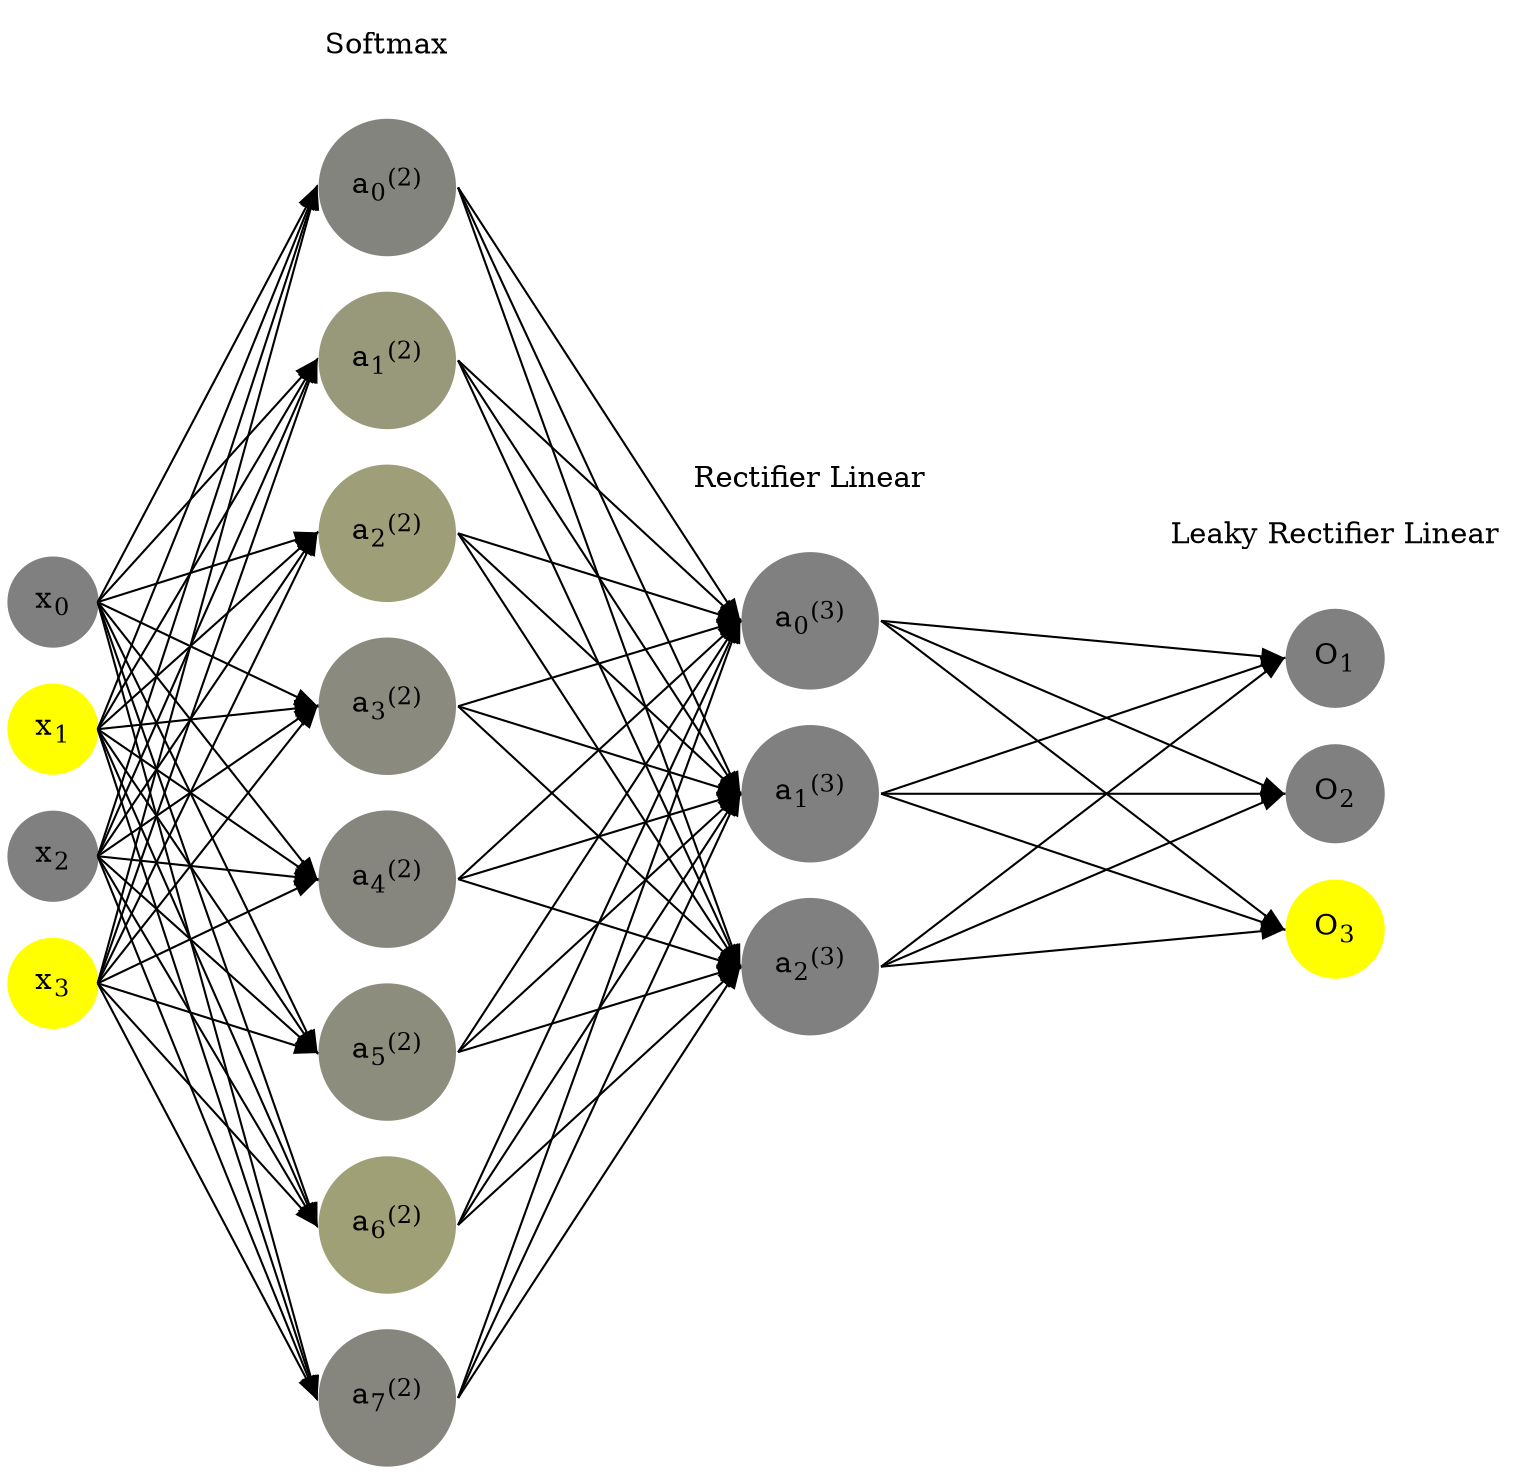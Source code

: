 digraph G {
	rankdir = LR;
	splines=false;
	edge[style=invis];
	ranksep= 1.4;
	{
	node [shape=circle, color="0.1667, 0.0, 0.5", style=filled, fillcolor="0.1667, 0.0, 0.5"];
	x0 [label=<x<sub>0</sub>>];
	}
	{
	node [shape=circle, color="0.1667, 1.0, 1.0", style=filled, fillcolor="0.1667, 1.0, 1.0"];
	x1 [label=<x<sub>1</sub>>];
	}
	{
	node [shape=circle, color="0.1667, 0.0, 0.5", style=filled, fillcolor="0.1667, 0.0, 0.5"];
	x2 [label=<x<sub>2</sub>>];
	}
	{
	node [shape=circle, color="0.1667, 1.0, 1.0", style=filled, fillcolor="0.1667, 1.0, 1.0"];
	x3 [label=<x<sub>3</sub>>];
	}
	{
	node [shape=circle, color="0.1667, 0.031379, 0.515689", style=filled, fillcolor="0.1667, 0.031379, 0.515689"];
	a02 [label=<a<sub>0</sub><sup>(2)</sup>>];
	}
	{
	node [shape=circle, color="0.1667, 0.189441, 0.594720", style=filled, fillcolor="0.1667, 0.189441, 0.594720"];
	a12 [label=<a<sub>1</sub><sup>(2)</sup>>];
	}
	{
	node [shape=circle, color="0.1667, 0.236904, 0.618452", style=filled, fillcolor="0.1667, 0.236904, 0.618452"];
	a22 [label=<a<sub>2</sub><sup>(2)</sup>>];
	}
	{
	node [shape=circle, color="0.1667, 0.079856, 0.539928", style=filled, fillcolor="0.1667, 0.079856, 0.539928"];
	a32 [label=<a<sub>3</sub><sup>(2)</sup>>];
	}
	{
	node [shape=circle, color="0.1667, 0.048666, 0.524333", style=filled, fillcolor="0.1667, 0.048666, 0.524333"];
	a42 [label=<a<sub>4</sub><sup>(2)</sup>>];
	}
	{
	node [shape=circle, color="0.1667, 0.107198, 0.553599", style=filled, fillcolor="0.1667, 0.107198, 0.553599"];
	a52 [label=<a<sub>5</sub><sup>(2)</sup>>];
	}
	{
	node [shape=circle, color="0.1667, 0.256509, 0.628254", style=filled, fillcolor="0.1667, 0.256509, 0.628254"];
	a62 [label=<a<sub>6</sub><sup>(2)</sup>>];
	}
	{
	node [shape=circle, color="0.1667, 0.050047, 0.525024", style=filled, fillcolor="0.1667, 0.050047, 0.525024"];
	a72 [label=<a<sub>7</sub><sup>(2)</sup>>];
	}
	{
	node [shape=circle, color="0.1667, 0.000000, 0.500000", style=filled, fillcolor="0.1667, 0.000000, 0.500000"];
	a03 [label=<a<sub>0</sub><sup>(3)</sup>>];
	}
	{
	node [shape=circle, color="0.1667, 0.000000, 0.500000", style=filled, fillcolor="0.1667, 0.000000, 0.500000"];
	a13 [label=<a<sub>1</sub><sup>(3)</sup>>];
	}
	{
	node [shape=circle, color="0.1667, 0.000000, 0.500000", style=filled, fillcolor="0.1667, 0.000000, 0.500000"];
	a23 [label=<a<sub>2</sub><sup>(3)</sup>>];
	}
	{
	node [shape=circle, color="0.1667, 0.0, 0.5", style=filled, fillcolor="0.1667, 0.0, 0.5"];
	O1 [label=<O<sub>1</sub>>];
	}
	{
	node [shape=circle, color="0.1667, 0.0, 0.5", style=filled, fillcolor="0.1667, 0.0, 0.5"];
	O2 [label=<O<sub>2</sub>>];
	}
	{
	node [shape=circle, color="0.1667, 1.0, 1.0", style=filled, fillcolor="0.1667, 1.0, 1.0"];
	O3 [label=<O<sub>3</sub>>];
	}
	{
	rank=same;
	x0->x1->x2->x3;
	}
	{
	rank=same;
	a02->a12->a22->a32->a42->a52->a62->a72;
	}
	{
	rank=same;
	a03->a13->a23;
	}
	{
	rank=same;
	O1->O2->O3;
	}
	l1 [shape=plaintext,label="Softmax"];
	l1->a02;
	{rank=same; l1;a02};
	l2 [shape=plaintext,label="Rectifier Linear"];
	l2->a03;
	{rank=same; l2;a03};
	l3 [shape=plaintext,label="Leaky Rectifier Linear"];
	l3->O1;
	{rank=same; l3;O1};
edge[style=solid, tailport=e, headport=w];
	{x0;x1;x2;x3} -> {a02;a12;a22;a32;a42;a52;a62;a72};
	{a02;a12;a22;a32;a42;a52;a62;a72} -> {a03;a13;a23};
	{a03;a13;a23} -> {O1,O2,O3};
}
